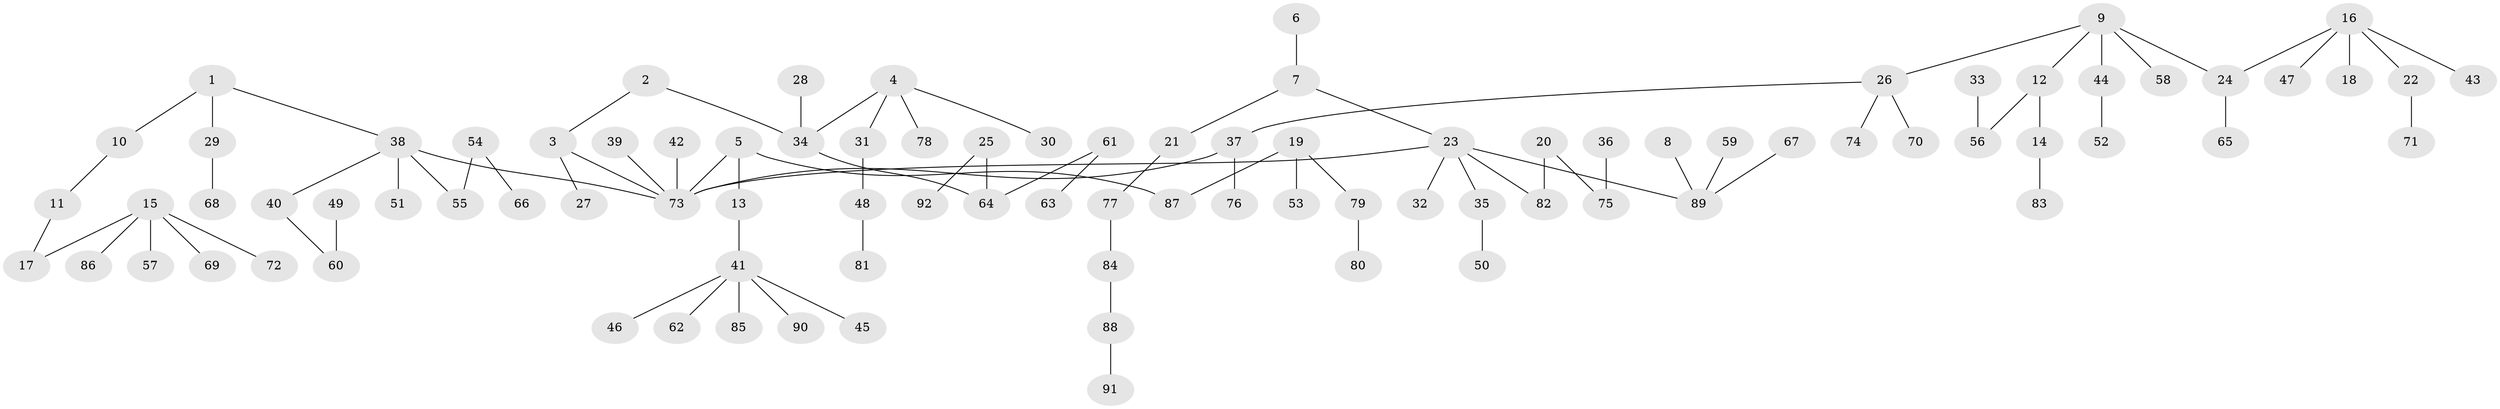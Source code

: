 // original degree distribution, {8: 0.007633587786259542, 4: 0.04580152671755725, 7: 0.007633587786259542, 6: 0.015267175572519083, 3: 0.1297709923664122, 2: 0.22900763358778625, 1: 0.5190839694656488, 5: 0.04580152671755725}
// Generated by graph-tools (version 1.1) at 2025/37/03/04/25 23:37:25]
// undirected, 92 vertices, 91 edges
graph export_dot {
  node [color=gray90,style=filled];
  1;
  2;
  3;
  4;
  5;
  6;
  7;
  8;
  9;
  10;
  11;
  12;
  13;
  14;
  15;
  16;
  17;
  18;
  19;
  20;
  21;
  22;
  23;
  24;
  25;
  26;
  27;
  28;
  29;
  30;
  31;
  32;
  33;
  34;
  35;
  36;
  37;
  38;
  39;
  40;
  41;
  42;
  43;
  44;
  45;
  46;
  47;
  48;
  49;
  50;
  51;
  52;
  53;
  54;
  55;
  56;
  57;
  58;
  59;
  60;
  61;
  62;
  63;
  64;
  65;
  66;
  67;
  68;
  69;
  70;
  71;
  72;
  73;
  74;
  75;
  76;
  77;
  78;
  79;
  80;
  81;
  82;
  83;
  84;
  85;
  86;
  87;
  88;
  89;
  90;
  91;
  92;
  1 -- 10 [weight=1.0];
  1 -- 29 [weight=1.0];
  1 -- 38 [weight=1.0];
  2 -- 3 [weight=1.0];
  2 -- 34 [weight=1.0];
  3 -- 27 [weight=1.0];
  3 -- 73 [weight=1.0];
  4 -- 30 [weight=1.0];
  4 -- 31 [weight=1.0];
  4 -- 34 [weight=1.0];
  4 -- 78 [weight=1.0];
  5 -- 13 [weight=1.0];
  5 -- 73 [weight=1.0];
  5 -- 87 [weight=1.0];
  6 -- 7 [weight=1.0];
  7 -- 21 [weight=1.0];
  7 -- 23 [weight=1.0];
  8 -- 89 [weight=1.0];
  9 -- 12 [weight=1.0];
  9 -- 24 [weight=1.0];
  9 -- 26 [weight=1.0];
  9 -- 44 [weight=1.0];
  9 -- 58 [weight=1.0];
  10 -- 11 [weight=1.0];
  11 -- 17 [weight=1.0];
  12 -- 14 [weight=1.0];
  12 -- 56 [weight=1.0];
  13 -- 41 [weight=1.0];
  14 -- 83 [weight=1.0];
  15 -- 17 [weight=1.0];
  15 -- 57 [weight=1.0];
  15 -- 69 [weight=1.0];
  15 -- 72 [weight=1.0];
  15 -- 86 [weight=1.0];
  16 -- 18 [weight=1.0];
  16 -- 22 [weight=1.0];
  16 -- 24 [weight=1.0];
  16 -- 43 [weight=1.0];
  16 -- 47 [weight=1.0];
  19 -- 53 [weight=1.0];
  19 -- 79 [weight=1.0];
  19 -- 87 [weight=1.0];
  20 -- 75 [weight=1.0];
  20 -- 82 [weight=1.0];
  21 -- 77 [weight=1.0];
  22 -- 71 [weight=1.0];
  23 -- 32 [weight=1.0];
  23 -- 35 [weight=1.0];
  23 -- 73 [weight=1.0];
  23 -- 82 [weight=1.0];
  23 -- 89 [weight=1.0];
  24 -- 65 [weight=1.0];
  25 -- 64 [weight=1.0];
  25 -- 92 [weight=1.0];
  26 -- 37 [weight=1.0];
  26 -- 70 [weight=1.0];
  26 -- 74 [weight=1.0];
  28 -- 34 [weight=1.0];
  29 -- 68 [weight=1.0];
  31 -- 48 [weight=1.0];
  33 -- 56 [weight=1.0];
  34 -- 64 [weight=1.0];
  35 -- 50 [weight=1.0];
  36 -- 75 [weight=1.0];
  37 -- 73 [weight=1.0];
  37 -- 76 [weight=1.0];
  38 -- 40 [weight=1.0];
  38 -- 51 [weight=1.0];
  38 -- 55 [weight=1.0];
  38 -- 73 [weight=1.0];
  39 -- 73 [weight=1.0];
  40 -- 60 [weight=1.0];
  41 -- 45 [weight=1.0];
  41 -- 46 [weight=1.0];
  41 -- 62 [weight=1.0];
  41 -- 85 [weight=1.0];
  41 -- 90 [weight=1.0];
  42 -- 73 [weight=1.0];
  44 -- 52 [weight=1.0];
  48 -- 81 [weight=1.0];
  49 -- 60 [weight=1.0];
  54 -- 55 [weight=1.0];
  54 -- 66 [weight=1.0];
  59 -- 89 [weight=1.0];
  61 -- 63 [weight=1.0];
  61 -- 64 [weight=1.0];
  67 -- 89 [weight=1.0];
  77 -- 84 [weight=1.0];
  79 -- 80 [weight=1.0];
  84 -- 88 [weight=1.0];
  88 -- 91 [weight=1.0];
}

